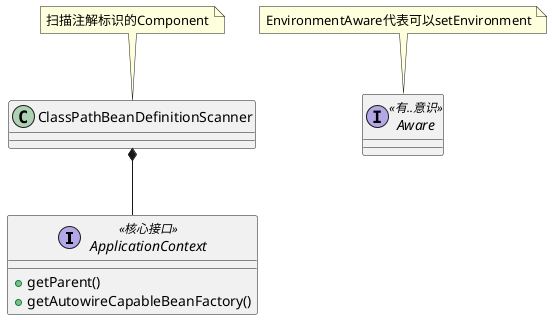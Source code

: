 @startuml
interface ApplicationContext <<核心接口>> {
	+ getParent()
	+ getAutowireCapableBeanFactory()
}

class ClassPathBeanDefinitionScanner 
note top of ClassPathBeanDefinitionScanner
扫描注解标识的Component
end note

interface Aware <<有..意识>>
note top of Aware 
EnvironmentAware代表可以setEnvironment
end note

ClassPathBeanDefinitionScanner *-- ApplicationContext


@enduml